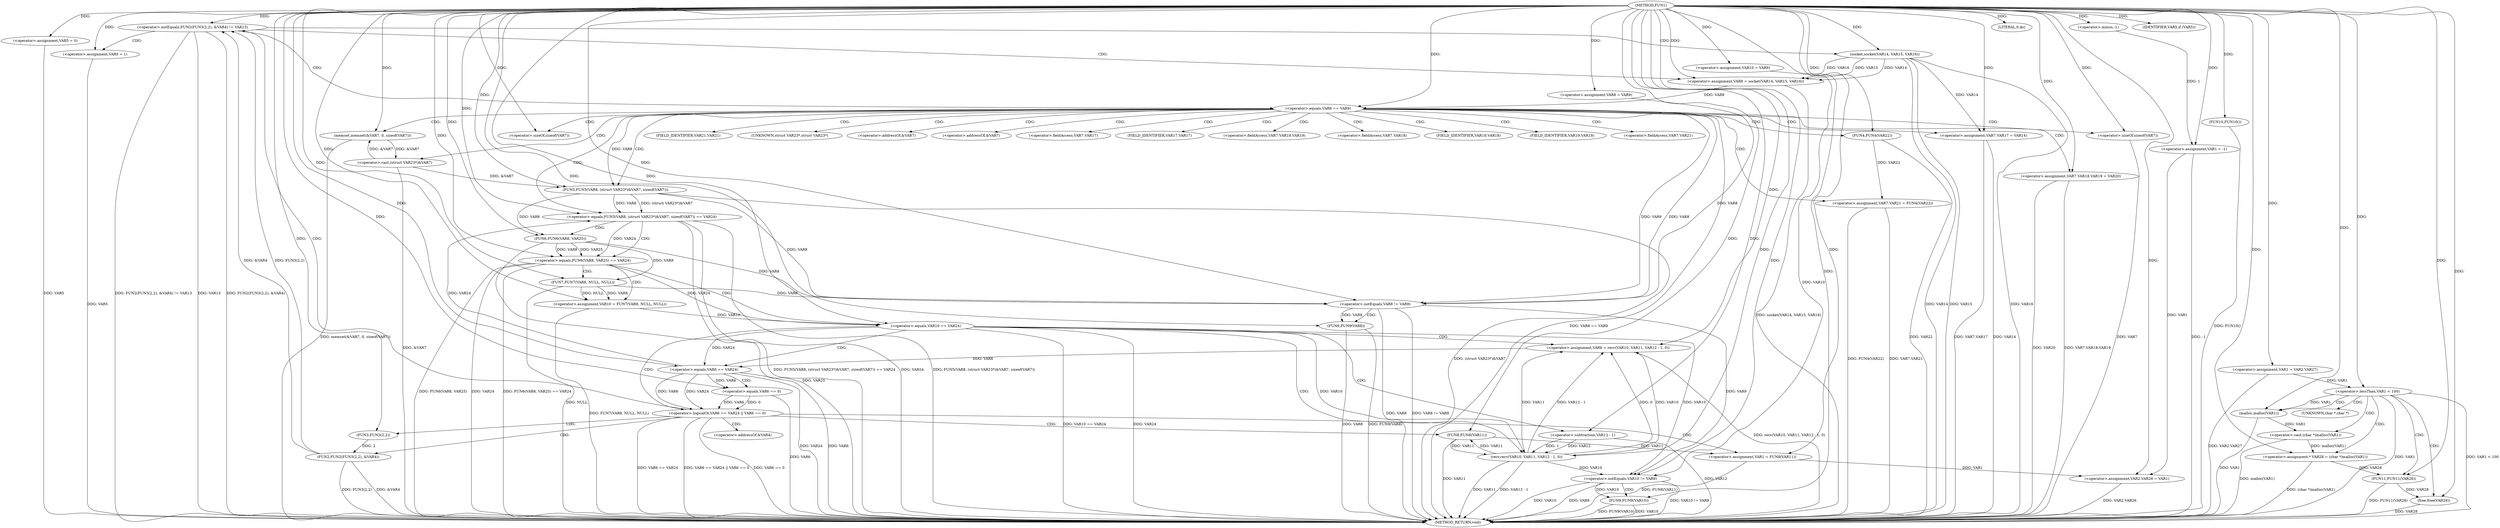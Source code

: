 digraph FUN1 {  
"1000100" [label = "(METHOD,FUN1)" ]
"1000280" [label = "(METHOD_RETURN,void)" ]
"1000104" [label = "(<operator>.assignment,VAR1 = -1)" ]
"1000106" [label = "(<operator>.minus,-1)" ]
"1000111" [label = "(<operator>.assignment,VAR5 = 0)" ]
"1000117" [label = "(<operator>.assignment,VAR8 = VAR9)" ]
"1000121" [label = "(<operator>.assignment,VAR10 = VAR9)" ]
"1000128" [label = "(<operator>.notEquals,FUN2(FUN3(2,2), &VAR4) != VAR13)" ]
"1000129" [label = "(FUN2,FUN2(FUN3(2,2), &VAR4))" ]
"1000130" [label = "(FUN3,FUN3(2,2))" ]
"1000138" [label = "(<operator>.assignment,VAR5 = 1)" ]
"1000141" [label = "(<operator>.assignment,VAR8 = socket(VAR14, VAR15, VAR16))" ]
"1000143" [label = "(socket,socket(VAR14, VAR15, VAR16))" ]
"1000148" [label = "(<operator>.equals,VAR8 == VAR9)" ]
"1000153" [label = "(memset,memset(&VAR7, 0, sizeof(VAR7)))" ]
"1000157" [label = "(<operator>.sizeOf,sizeof(VAR7))" ]
"1000159" [label = "(<operator>.assignment,VAR7.VAR17 = VAR14)" ]
"1000164" [label = "(<operator>.assignment,VAR7.VAR18.VAR19 = VAR20)" ]
"1000171" [label = "(<operator>.assignment,VAR7.VAR21 = FUN4(VAR22))" ]
"1000175" [label = "(FUN4,FUN4(VAR22))" ]
"1000178" [label = "(<operator>.equals,FUN5(VAR8, (struct VAR23*)&VAR7, sizeof(VAR7)) == VAR24)" ]
"1000179" [label = "(FUN5,FUN5(VAR8, (struct VAR23*)&VAR7, sizeof(VAR7)))" ]
"1000181" [label = "(<operator>.cast,(struct VAR23*)&VAR7)" ]
"1000185" [label = "(<operator>.sizeOf,sizeof(VAR7))" ]
"1000191" [label = "(<operator>.equals,FUN6(VAR8, VAR25) == VAR24)" ]
"1000192" [label = "(FUN6,FUN6(VAR8, VAR25))" ]
"1000198" [label = "(<operator>.assignment,VAR10 = FUN7(VAR8, NULL, NULL))" ]
"1000200" [label = "(FUN7,FUN7(VAR8, NULL, NULL))" ]
"1000205" [label = "(<operator>.equals,VAR10 == VAR24)" ]
"1000210" [label = "(<operator>.assignment,VAR6 = recv(VAR10, VAR11, VAR12 - 1, 0))" ]
"1000212" [label = "(recv,recv(VAR10, VAR11, VAR12 - 1, 0))" ]
"1000215" [label = "(<operator>.subtraction,VAR12 - 1)" ]
"1000220" [label = "(<operator>.logicalOr,VAR6 == VAR24 || VAR6 == 0)" ]
"1000221" [label = "(<operator>.equals,VAR6 == VAR24)" ]
"1000224" [label = "(<operator>.equals,VAR6 == 0)" ]
"1000229" [label = "(<operator>.assignment,VAR1 = FUN8(VAR11))" ]
"1000231" [label = "(FUN8,FUN8(VAR11))" ]
"1000233" [label = "(LITERAL,0,do)" ]
"1000235" [label = "(<operator>.notEquals,VAR8 != VAR9)" ]
"1000239" [label = "(FUN9,FUN9(VAR8))" ]
"1000242" [label = "(<operator>.notEquals,VAR10 != VAR9)" ]
"1000246" [label = "(FUN9,FUN9(VAR10))" ]
"1000249" [label = "(IDENTIFIER,VAR5,if (VAR5))" ]
"1000251" [label = "(FUN10,FUN10())" ]
"1000252" [label = "(<operator>.assignment,VAR2.VAR26 = VAR1)" ]
"1000259" [label = "(<operator>.assignment,VAR1 = VAR2.VAR27)" ]
"1000265" [label = "(<operator>.lessThan,VAR1 < 100)" ]
"1000270" [label = "(<operator>.assignment,* VAR28 = (char *)malloc(VAR1))" ]
"1000272" [label = "(<operator>.cast,(char *)malloc(VAR1))" ]
"1000274" [label = "(malloc,malloc(VAR1))" ]
"1000276" [label = "(FUN11,FUN11(VAR28))" ]
"1000278" [label = "(free,free(VAR28))" ]
"1000133" [label = "(<operator>.addressOf,&VAR4)" ]
"1000154" [label = "(<operator>.addressOf,&VAR7)" ]
"1000160" [label = "(<operator>.fieldAccess,VAR7.VAR17)" ]
"1000162" [label = "(FIELD_IDENTIFIER,VAR17,VAR17)" ]
"1000165" [label = "(<operator>.fieldAccess,VAR7.VAR18.VAR19)" ]
"1000166" [label = "(<operator>.fieldAccess,VAR7.VAR18)" ]
"1000168" [label = "(FIELD_IDENTIFIER,VAR18,VAR18)" ]
"1000169" [label = "(FIELD_IDENTIFIER,VAR19,VAR19)" ]
"1000172" [label = "(<operator>.fieldAccess,VAR7.VAR21)" ]
"1000174" [label = "(FIELD_IDENTIFIER,VAR21,VAR21)" ]
"1000182" [label = "(UNKNOWN,struct VAR23*,struct VAR23*)" ]
"1000183" [label = "(<operator>.addressOf,&VAR7)" ]
"1000273" [label = "(UNKNOWN,char *,char *)" ]
  "1000221" -> "1000280"  [ label = "DDG: VAR24"] 
  "1000179" -> "1000280"  [ label = "DDG: (struct VAR23*)&VAR7"] 
  "1000210" -> "1000280"  [ label = "DDG: recv(VAR10, VAR11, VAR12 - 1, 0)"] 
  "1000231" -> "1000280"  [ label = "DDG: VAR11"] 
  "1000128" -> "1000280"  [ label = "DDG: VAR13"] 
  "1000205" -> "1000280"  [ label = "DDG: VAR10 == VAR24"] 
  "1000178" -> "1000280"  [ label = "DDG: FUN5(VAR8, (struct VAR23*)&VAR7, sizeof(VAR7)) == VAR24"] 
  "1000129" -> "1000280"  [ label = "DDG: FUN3(2,2)"] 
  "1000185" -> "1000280"  [ label = "DDG: VAR7"] 
  "1000171" -> "1000280"  [ label = "DDG: VAR7.VAR21"] 
  "1000178" -> "1000280"  [ label = "DDG: VAR24"] 
  "1000224" -> "1000280"  [ label = "DDG: VAR6"] 
  "1000220" -> "1000280"  [ label = "DDG: VAR6 == VAR24"] 
  "1000251" -> "1000280"  [ label = "DDG: FUN10()"] 
  "1000192" -> "1000280"  [ label = "DDG: VAR25"] 
  "1000235" -> "1000280"  [ label = "DDG: VAR8"] 
  "1000239" -> "1000280"  [ label = "DDG: FUN9(VAR8)"] 
  "1000274" -> "1000280"  [ label = "DDG: VAR1"] 
  "1000252" -> "1000280"  [ label = "DDG: VAR2.VAR26"] 
  "1000235" -> "1000280"  [ label = "DDG: VAR8 != VAR9"] 
  "1000198" -> "1000280"  [ label = "DDG: FUN7(VAR8, NULL, NULL)"] 
  "1000215" -> "1000280"  [ label = "DDG: VAR12"] 
  "1000178" -> "1000280"  [ label = "DDG: FUN5(VAR8, (struct VAR23*)&VAR7, sizeof(VAR7))"] 
  "1000239" -> "1000280"  [ label = "DDG: VAR8"] 
  "1000159" -> "1000280"  [ label = "DDG: VAR7.VAR17"] 
  "1000212" -> "1000280"  [ label = "DDG: VAR11"] 
  "1000138" -> "1000280"  [ label = "DDG: VAR5"] 
  "1000191" -> "1000280"  [ label = "DDG: VAR24"] 
  "1000265" -> "1000280"  [ label = "DDG: VAR1 < 100"] 
  "1000128" -> "1000280"  [ label = "DDG: FUN2(FUN3(2,2), &VAR4)"] 
  "1000143" -> "1000280"  [ label = "DDG: VAR14"] 
  "1000191" -> "1000280"  [ label = "DDG: FUN6(VAR8, VAR25) == VAR24"] 
  "1000200" -> "1000280"  [ label = "DDG: NULL"] 
  "1000272" -> "1000280"  [ label = "DDG: malloc(VAR1)"] 
  "1000221" -> "1000280"  [ label = "DDG: VAR6"] 
  "1000148" -> "1000280"  [ label = "DDG: VAR8 == VAR9"] 
  "1000175" -> "1000280"  [ label = "DDG: VAR22"] 
  "1000205" -> "1000280"  [ label = "DDG: VAR24"] 
  "1000265" -> "1000280"  [ label = "DDG: VAR1"] 
  "1000153" -> "1000280"  [ label = "DDG: memset(&VAR7, 0, sizeof(VAR7))"] 
  "1000229" -> "1000280"  [ label = "DDG: FUN8(VAR11)"] 
  "1000276" -> "1000280"  [ label = "DDG: FUN11(VAR28)"] 
  "1000129" -> "1000280"  [ label = "DDG: &VAR4"] 
  "1000111" -> "1000280"  [ label = "DDG: VAR5"] 
  "1000141" -> "1000280"  [ label = "DDG: socket(VAR14, VAR15, VAR16)"] 
  "1000242" -> "1000280"  [ label = "DDG: VAR10 != VAR9"] 
  "1000143" -> "1000280"  [ label = "DDG: VAR15"] 
  "1000220" -> "1000280"  [ label = "DDG: VAR6 == VAR24 || VAR6 == 0"] 
  "1000212" -> "1000280"  [ label = "DDG: VAR12 - 1"] 
  "1000242" -> "1000280"  [ label = "DDG: VAR9"] 
  "1000164" -> "1000280"  [ label = "DDG: VAR20"] 
  "1000259" -> "1000280"  [ label = "DDG: VAR2.VAR27"] 
  "1000128" -> "1000280"  [ label = "DDG: FUN2(FUN3(2,2), &VAR4) != VAR13"] 
  "1000270" -> "1000280"  [ label = "DDG: (char *)malloc(VAR1)"] 
  "1000159" -> "1000280"  [ label = "DDG: VAR14"] 
  "1000246" -> "1000280"  [ label = "DDG: FUN9(VAR10)"] 
  "1000143" -> "1000280"  [ label = "DDG: VAR16"] 
  "1000278" -> "1000280"  [ label = "DDG: VAR28"] 
  "1000181" -> "1000280"  [ label = "DDG: &VAR7"] 
  "1000191" -> "1000280"  [ label = "DDG: FUN6(VAR8, VAR25)"] 
  "1000242" -> "1000280"  [ label = "DDG: VAR10"] 
  "1000104" -> "1000280"  [ label = "DDG: -1"] 
  "1000171" -> "1000280"  [ label = "DDG: FUN4(VAR22)"] 
  "1000246" -> "1000280"  [ label = "DDG: VAR10"] 
  "1000220" -> "1000280"  [ label = "DDG: VAR6 == 0"] 
  "1000164" -> "1000280"  [ label = "DDG: VAR7.VAR18.VAR19"] 
  "1000106" -> "1000104"  [ label = "DDG: 1"] 
  "1000100" -> "1000104"  [ label = "DDG: "] 
  "1000100" -> "1000106"  [ label = "DDG: "] 
  "1000100" -> "1000111"  [ label = "DDG: "] 
  "1000100" -> "1000117"  [ label = "DDG: "] 
  "1000100" -> "1000121"  [ label = "DDG: "] 
  "1000129" -> "1000128"  [ label = "DDG: FUN3(2,2)"] 
  "1000129" -> "1000128"  [ label = "DDG: &VAR4"] 
  "1000130" -> "1000129"  [ label = "DDG: 2"] 
  "1000100" -> "1000130"  [ label = "DDG: "] 
  "1000100" -> "1000128"  [ label = "DDG: "] 
  "1000100" -> "1000138"  [ label = "DDG: "] 
  "1000143" -> "1000141"  [ label = "DDG: VAR14"] 
  "1000143" -> "1000141"  [ label = "DDG: VAR15"] 
  "1000143" -> "1000141"  [ label = "DDG: VAR16"] 
  "1000100" -> "1000141"  [ label = "DDG: "] 
  "1000100" -> "1000143"  [ label = "DDG: "] 
  "1000141" -> "1000148"  [ label = "DDG: VAR8"] 
  "1000100" -> "1000148"  [ label = "DDG: "] 
  "1000181" -> "1000153"  [ label = "DDG: &VAR7"] 
  "1000100" -> "1000153"  [ label = "DDG: "] 
  "1000100" -> "1000157"  [ label = "DDG: "] 
  "1000143" -> "1000159"  [ label = "DDG: VAR14"] 
  "1000100" -> "1000159"  [ label = "DDG: "] 
  "1000100" -> "1000164"  [ label = "DDG: "] 
  "1000175" -> "1000171"  [ label = "DDG: VAR22"] 
  "1000100" -> "1000175"  [ label = "DDG: "] 
  "1000179" -> "1000178"  [ label = "DDG: VAR8"] 
  "1000179" -> "1000178"  [ label = "DDG: (struct VAR23*)&VAR7"] 
  "1000148" -> "1000179"  [ label = "DDG: VAR8"] 
  "1000100" -> "1000179"  [ label = "DDG: "] 
  "1000181" -> "1000179"  [ label = "DDG: &VAR7"] 
  "1000153" -> "1000181"  [ label = "DDG: &VAR7"] 
  "1000100" -> "1000185"  [ label = "DDG: "] 
  "1000221" -> "1000178"  [ label = "DDG: VAR24"] 
  "1000100" -> "1000178"  [ label = "DDG: "] 
  "1000192" -> "1000191"  [ label = "DDG: VAR8"] 
  "1000192" -> "1000191"  [ label = "DDG: VAR25"] 
  "1000179" -> "1000192"  [ label = "DDG: VAR8"] 
  "1000100" -> "1000192"  [ label = "DDG: "] 
  "1000178" -> "1000191"  [ label = "DDG: VAR24"] 
  "1000100" -> "1000191"  [ label = "DDG: "] 
  "1000200" -> "1000198"  [ label = "DDG: VAR8"] 
  "1000200" -> "1000198"  [ label = "DDG: NULL"] 
  "1000100" -> "1000198"  [ label = "DDG: "] 
  "1000192" -> "1000200"  [ label = "DDG: VAR8"] 
  "1000100" -> "1000200"  [ label = "DDG: "] 
  "1000198" -> "1000205"  [ label = "DDG: VAR10"] 
  "1000100" -> "1000205"  [ label = "DDG: "] 
  "1000191" -> "1000205"  [ label = "DDG: VAR24"] 
  "1000212" -> "1000210"  [ label = "DDG: VAR10"] 
  "1000212" -> "1000210"  [ label = "DDG: VAR11"] 
  "1000212" -> "1000210"  [ label = "DDG: VAR12 - 1"] 
  "1000212" -> "1000210"  [ label = "DDG: 0"] 
  "1000100" -> "1000210"  [ label = "DDG: "] 
  "1000205" -> "1000212"  [ label = "DDG: VAR10"] 
  "1000100" -> "1000212"  [ label = "DDG: "] 
  "1000231" -> "1000212"  [ label = "DDG: VAR11"] 
  "1000215" -> "1000212"  [ label = "DDG: VAR12"] 
  "1000215" -> "1000212"  [ label = "DDG: 1"] 
  "1000100" -> "1000215"  [ label = "DDG: "] 
  "1000221" -> "1000220"  [ label = "DDG: VAR6"] 
  "1000221" -> "1000220"  [ label = "DDG: VAR24"] 
  "1000210" -> "1000221"  [ label = "DDG: VAR6"] 
  "1000100" -> "1000221"  [ label = "DDG: "] 
  "1000205" -> "1000221"  [ label = "DDG: VAR24"] 
  "1000224" -> "1000220"  [ label = "DDG: VAR6"] 
  "1000224" -> "1000220"  [ label = "DDG: 0"] 
  "1000221" -> "1000224"  [ label = "DDG: VAR6"] 
  "1000100" -> "1000224"  [ label = "DDG: "] 
  "1000231" -> "1000229"  [ label = "DDG: VAR11"] 
  "1000100" -> "1000229"  [ label = "DDG: "] 
  "1000212" -> "1000231"  [ label = "DDG: VAR11"] 
  "1000100" -> "1000231"  [ label = "DDG: "] 
  "1000100" -> "1000233"  [ label = "DDG: "] 
  "1000200" -> "1000235"  [ label = "DDG: VAR8"] 
  "1000179" -> "1000235"  [ label = "DDG: VAR8"] 
  "1000148" -> "1000235"  [ label = "DDG: VAR8"] 
  "1000117" -> "1000235"  [ label = "DDG: VAR8"] 
  "1000192" -> "1000235"  [ label = "DDG: VAR8"] 
  "1000100" -> "1000235"  [ label = "DDG: "] 
  "1000148" -> "1000235"  [ label = "DDG: VAR9"] 
  "1000235" -> "1000239"  [ label = "DDG: VAR8"] 
  "1000100" -> "1000239"  [ label = "DDG: "] 
  "1000205" -> "1000242"  [ label = "DDG: VAR10"] 
  "1000212" -> "1000242"  [ label = "DDG: VAR10"] 
  "1000121" -> "1000242"  [ label = "DDG: VAR10"] 
  "1000100" -> "1000242"  [ label = "DDG: "] 
  "1000235" -> "1000242"  [ label = "DDG: VAR9"] 
  "1000242" -> "1000246"  [ label = "DDG: VAR10"] 
  "1000100" -> "1000246"  [ label = "DDG: "] 
  "1000100" -> "1000249"  [ label = "DDG: "] 
  "1000100" -> "1000251"  [ label = "DDG: "] 
  "1000104" -> "1000252"  [ label = "DDG: VAR1"] 
  "1000229" -> "1000252"  [ label = "DDG: VAR1"] 
  "1000100" -> "1000252"  [ label = "DDG: "] 
  "1000100" -> "1000259"  [ label = "DDG: "] 
  "1000259" -> "1000265"  [ label = "DDG: VAR1"] 
  "1000100" -> "1000265"  [ label = "DDG: "] 
  "1000272" -> "1000270"  [ label = "DDG: malloc(VAR1)"] 
  "1000100" -> "1000270"  [ label = "DDG: "] 
  "1000274" -> "1000272"  [ label = "DDG: VAR1"] 
  "1000265" -> "1000274"  [ label = "DDG: VAR1"] 
  "1000100" -> "1000274"  [ label = "DDG: "] 
  "1000270" -> "1000276"  [ label = "DDG: VAR28"] 
  "1000100" -> "1000276"  [ label = "DDG: "] 
  "1000276" -> "1000278"  [ label = "DDG: VAR28"] 
  "1000100" -> "1000278"  [ label = "DDG: "] 
  "1000128" -> "1000141"  [ label = "CDG: "] 
  "1000128" -> "1000148"  [ label = "CDG: "] 
  "1000128" -> "1000138"  [ label = "CDG: "] 
  "1000128" -> "1000143"  [ label = "CDG: "] 
  "1000148" -> "1000164"  [ label = "CDG: "] 
  "1000148" -> "1000174"  [ label = "CDG: "] 
  "1000148" -> "1000182"  [ label = "CDG: "] 
  "1000148" -> "1000166"  [ label = "CDG: "] 
  "1000148" -> "1000183"  [ label = "CDG: "] 
  "1000148" -> "1000165"  [ label = "CDG: "] 
  "1000148" -> "1000157"  [ label = "CDG: "] 
  "1000148" -> "1000175"  [ label = "CDG: "] 
  "1000148" -> "1000154"  [ label = "CDG: "] 
  "1000148" -> "1000160"  [ label = "CDG: "] 
  "1000148" -> "1000179"  [ label = "CDG: "] 
  "1000148" -> "1000185"  [ label = "CDG: "] 
  "1000148" -> "1000153"  [ label = "CDG: "] 
  "1000148" -> "1000172"  [ label = "CDG: "] 
  "1000148" -> "1000169"  [ label = "CDG: "] 
  "1000148" -> "1000168"  [ label = "CDG: "] 
  "1000148" -> "1000178"  [ label = "CDG: "] 
  "1000148" -> "1000159"  [ label = "CDG: "] 
  "1000148" -> "1000171"  [ label = "CDG: "] 
  "1000148" -> "1000162"  [ label = "CDG: "] 
  "1000148" -> "1000181"  [ label = "CDG: "] 
  "1000178" -> "1000191"  [ label = "CDG: "] 
  "1000178" -> "1000192"  [ label = "CDG: "] 
  "1000191" -> "1000200"  [ label = "CDG: "] 
  "1000191" -> "1000198"  [ label = "CDG: "] 
  "1000191" -> "1000205"  [ label = "CDG: "] 
  "1000205" -> "1000221"  [ label = "CDG: "] 
  "1000205" -> "1000210"  [ label = "CDG: "] 
  "1000205" -> "1000220"  [ label = "CDG: "] 
  "1000205" -> "1000212"  [ label = "CDG: "] 
  "1000205" -> "1000215"  [ label = "CDG: "] 
  "1000220" -> "1000229"  [ label = "CDG: "] 
  "1000220" -> "1000231"  [ label = "CDG: "] 
  "1000220" -> "1000128"  [ label = "CDG: "] 
  "1000220" -> "1000133"  [ label = "CDG: "] 
  "1000220" -> "1000130"  [ label = "CDG: "] 
  "1000220" -> "1000129"  [ label = "CDG: "] 
  "1000221" -> "1000224"  [ label = "CDG: "] 
  "1000235" -> "1000239"  [ label = "CDG: "] 
  "1000242" -> "1000246"  [ label = "CDG: "] 
  "1000265" -> "1000276"  [ label = "CDG: "] 
  "1000265" -> "1000274"  [ label = "CDG: "] 
  "1000265" -> "1000273"  [ label = "CDG: "] 
  "1000265" -> "1000270"  [ label = "CDG: "] 
  "1000265" -> "1000272"  [ label = "CDG: "] 
  "1000265" -> "1000278"  [ label = "CDG: "] 
}
